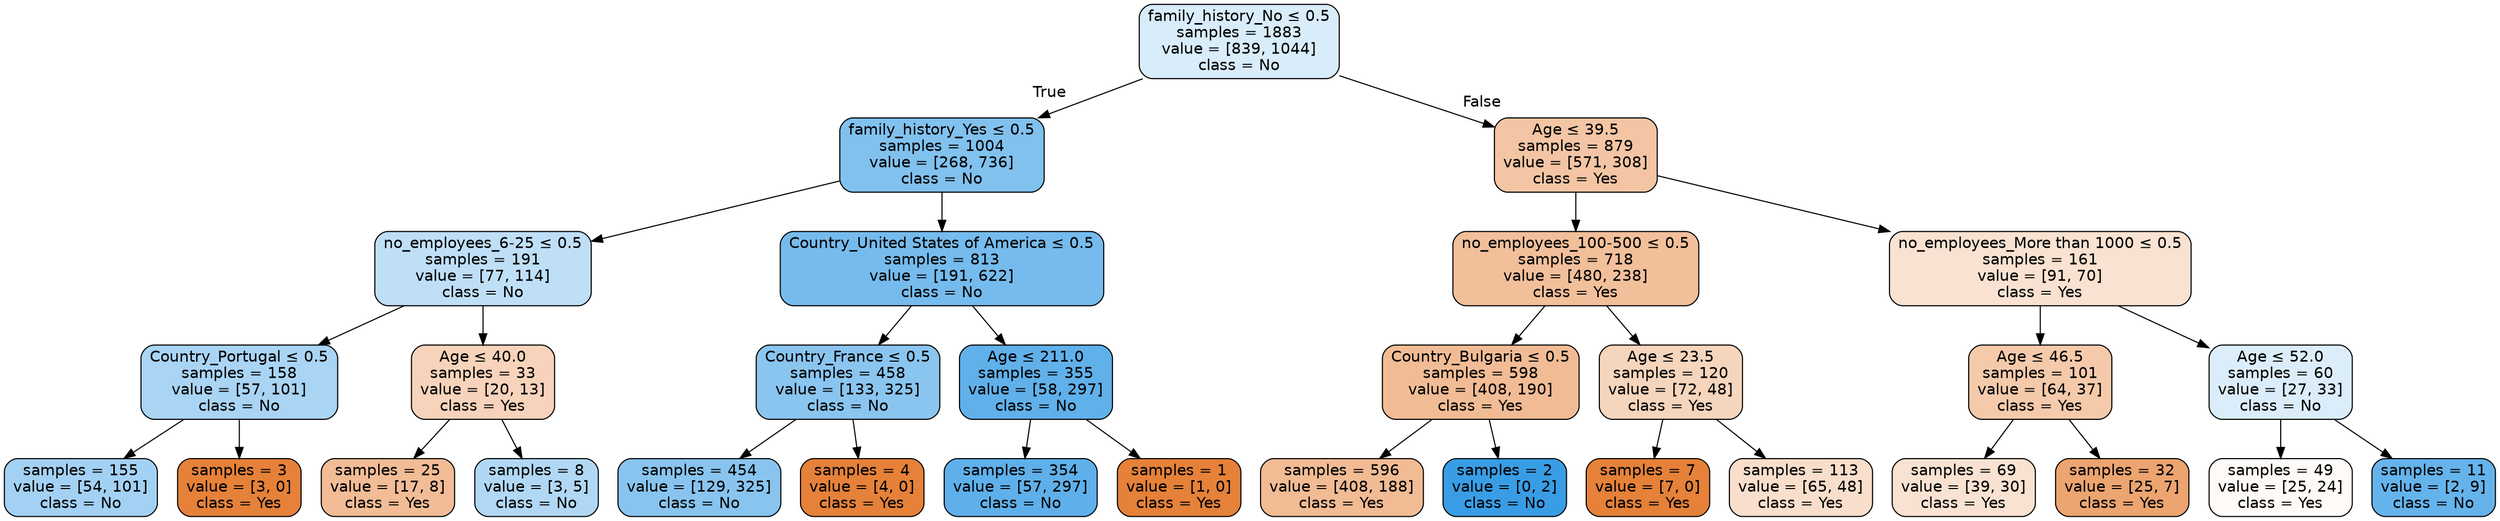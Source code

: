 digraph Tree {
node [shape=box, style="filled, rounded", color="black", fontname="helvetica"] ;
edge [fontname="helvetica"] ;
0 [label=<family_history_No &le; 0.5<br/>samples = 1883<br/>value = [839, 1044]<br/>class = No>, fillcolor="#d8ecfa"] ;
1 [label=<family_history_Yes &le; 0.5<br/>samples = 1004<br/>value = [268, 736]<br/>class = No>, fillcolor="#81c1ee"] ;
0 -> 1 [labeldistance=2.5, labelangle=45, headlabel="True"] ;
2 [label=<no_employees_6-25 &le; 0.5<br/>samples = 191<br/>value = [77, 114]<br/>class = No>, fillcolor="#bfdff7"] ;
1 -> 2 ;
3 [label=<Country_Portugal &le; 0.5<br/>samples = 158<br/>value = [57, 101]<br/>class = No>, fillcolor="#a9d4f4"] ;
2 -> 3 ;
4 [label=<samples = 155<br/>value = [54, 101]<br/>class = No>, fillcolor="#a3d1f3"] ;
3 -> 4 ;
5 [label=<samples = 3<br/>value = [3, 0]<br/>class = Yes>, fillcolor="#e58139"] ;
3 -> 5 ;
6 [label=<Age &le; 40.0<br/>samples = 33<br/>value = [20, 13]<br/>class = Yes>, fillcolor="#f6d3ba"] ;
2 -> 6 ;
7 [label=<samples = 25<br/>value = [17, 8]<br/>class = Yes>, fillcolor="#f1bc96"] ;
6 -> 7 ;
8 [label=<samples = 8<br/>value = [3, 5]<br/>class = No>, fillcolor="#b0d8f5"] ;
6 -> 8 ;
9 [label=<Country_United States of America &le; 0.5<br/>samples = 813<br/>value = [191, 622]<br/>class = No>, fillcolor="#76bbed"] ;
1 -> 9 ;
10 [label=<Country_France &le; 0.5<br/>samples = 458<br/>value = [133, 325]<br/>class = No>, fillcolor="#8ac5f0"] ;
9 -> 10 ;
11 [label=<samples = 454<br/>value = [129, 325]<br/>class = No>, fillcolor="#88c4ef"] ;
10 -> 11 ;
12 [label=<samples = 4<br/>value = [4, 0]<br/>class = Yes>, fillcolor="#e58139"] ;
10 -> 12 ;
13 [label=<Age &le; 211.0<br/>samples = 355<br/>value = [58, 297]<br/>class = No>, fillcolor="#60b0ea"] ;
9 -> 13 ;
14 [label=<samples = 354<br/>value = [57, 297]<br/>class = No>, fillcolor="#5fb0ea"] ;
13 -> 14 ;
15 [label=<samples = 1<br/>value = [1, 0]<br/>class = Yes>, fillcolor="#e58139"] ;
13 -> 15 ;
16 [label=<Age &le; 39.5<br/>samples = 879<br/>value = [571, 308]<br/>class = Yes>, fillcolor="#f3c5a4"] ;
0 -> 16 [labeldistance=2.5, labelangle=-45, headlabel="False"] ;
17 [label=<no_employees_100-500 &le; 0.5<br/>samples = 718<br/>value = [480, 238]<br/>class = Yes>, fillcolor="#f2bf9b"] ;
16 -> 17 ;
18 [label=<Country_Bulgaria &le; 0.5<br/>samples = 598<br/>value = [408, 190]<br/>class = Yes>, fillcolor="#f1bc95"] ;
17 -> 18 ;
19 [label=<samples = 596<br/>value = [408, 188]<br/>class = Yes>, fillcolor="#f1bb94"] ;
18 -> 19 ;
20 [label=<samples = 2<br/>value = [0, 2]<br/>class = No>, fillcolor="#399de5"] ;
18 -> 20 ;
21 [label=<Age &le; 23.5<br/>samples = 120<br/>value = [72, 48]<br/>class = Yes>, fillcolor="#f6d5bd"] ;
17 -> 21 ;
22 [label=<samples = 7<br/>value = [7, 0]<br/>class = Yes>, fillcolor="#e58139"] ;
21 -> 22 ;
23 [label=<samples = 113<br/>value = [65, 48]<br/>class = Yes>, fillcolor="#f8decb"] ;
21 -> 23 ;
24 [label=<no_employees_More than 1000 &le; 0.5<br/>samples = 161<br/>value = [91, 70]<br/>class = Yes>, fillcolor="#f9e2d1"] ;
16 -> 24 ;
25 [label=<Age &le; 46.5<br/>samples = 101<br/>value = [64, 37]<br/>class = Yes>, fillcolor="#f4caab"] ;
24 -> 25 ;
26 [label=<samples = 69<br/>value = [39, 30]<br/>class = Yes>, fillcolor="#f9e2d1"] ;
25 -> 26 ;
27 [label=<samples = 32<br/>value = [25, 7]<br/>class = Yes>, fillcolor="#eca470"] ;
25 -> 27 ;
28 [label=<Age &le; 52.0<br/>samples = 60<br/>value = [27, 33]<br/>class = No>, fillcolor="#dbedfa"] ;
24 -> 28 ;
29 [label=<samples = 49<br/>value = [25, 24]<br/>class = Yes>, fillcolor="#fefaf7"] ;
28 -> 29 ;
30 [label=<samples = 11<br/>value = [2, 9]<br/>class = No>, fillcolor="#65b3eb"] ;
28 -> 30 ;
}
